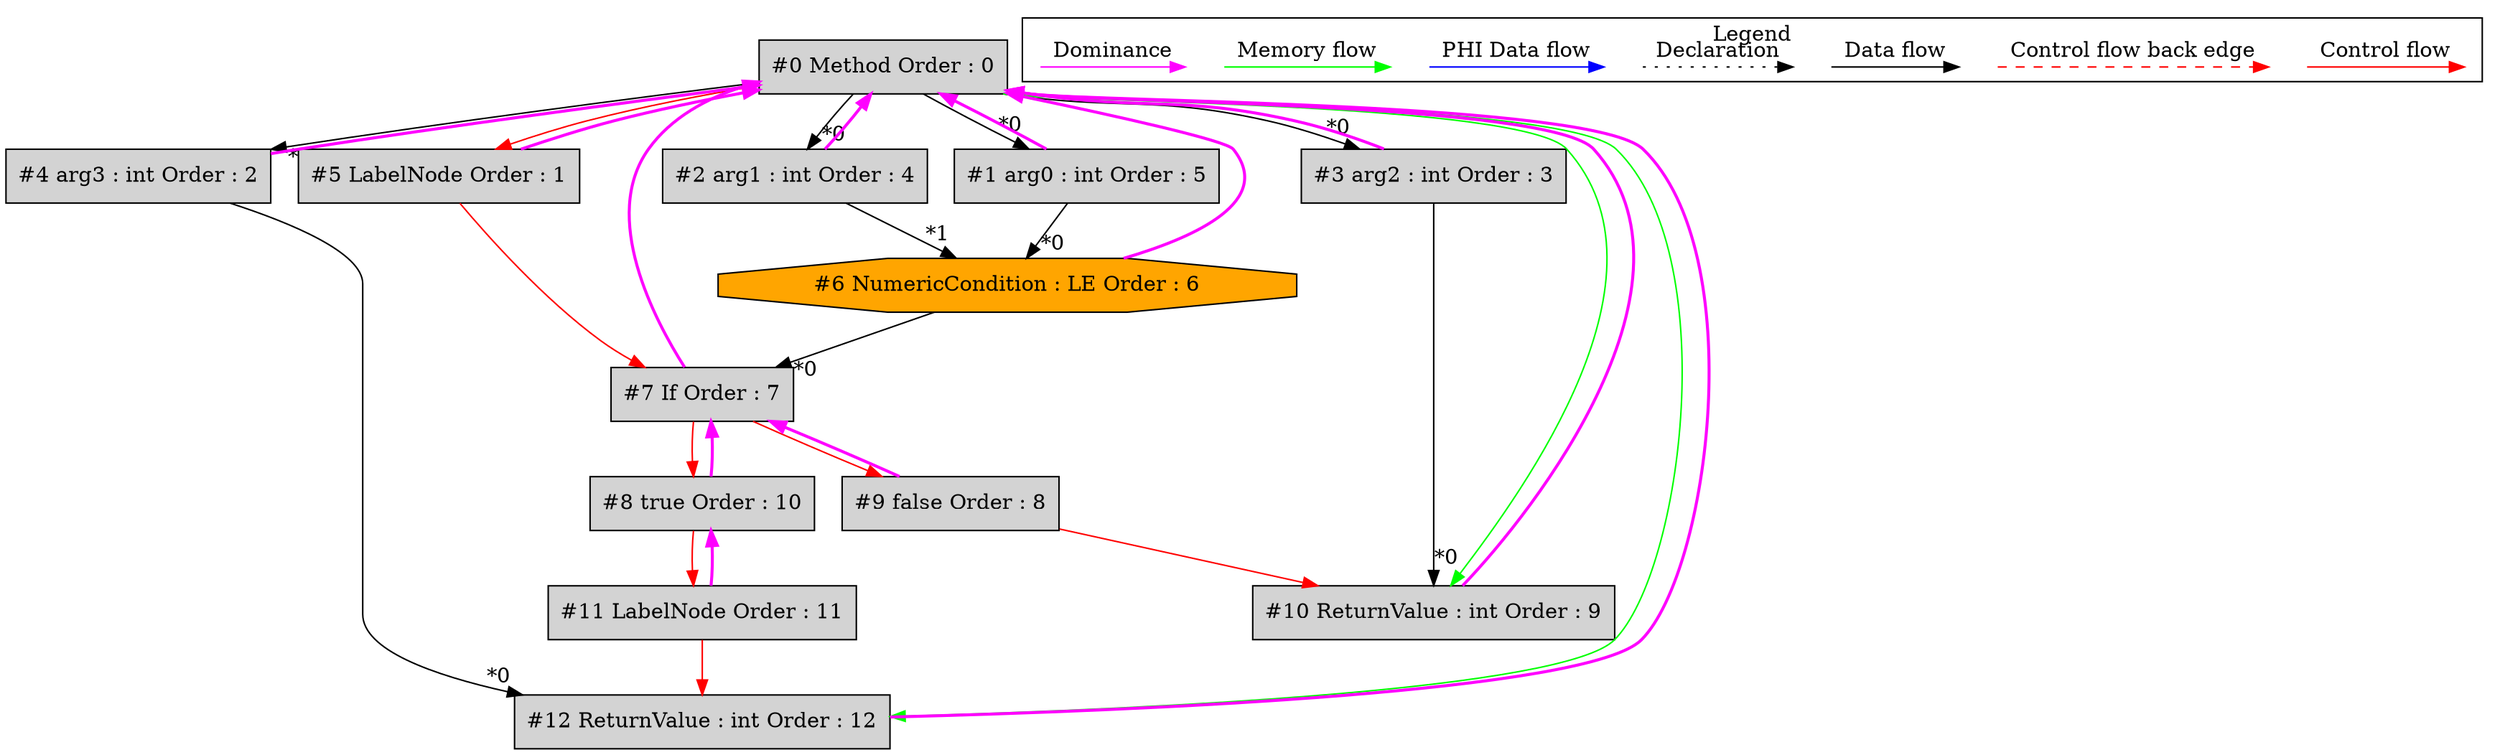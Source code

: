 digraph debugoutput {
 ordering="in";
 node0[label="#0 Method Order : 0",shape=box, fillcolor=lightgrey, style=filled];
 node1[label="#1 arg0 : int Order : 5",shape=box, fillcolor=lightgrey, style=filled];
 node1 -> node0[dir="forward" color="fuchsia" penwidth="2"];
 node0 -> node1[headlabel="*0", labeldistance=2];
 node2[label="#2 arg1 : int Order : 4",shape=box, fillcolor=lightgrey, style=filled];
 node2 -> node0[dir="forward" color="fuchsia" penwidth="2"];
 node0 -> node2[headlabel="*0", labeldistance=2];
 node3[label="#3 arg2 : int Order : 3",shape=box, fillcolor=lightgrey, style=filled];
 node3 -> node0[dir="forward" color="fuchsia" penwidth="2"];
 node0 -> node3[headlabel="*0", labeldistance=2];
 node4[label="#4 arg3 : int Order : 2",shape=box, fillcolor=lightgrey, style=filled];
 node4 -> node0[dir="forward" color="fuchsia" penwidth="2"];
 node0 -> node4[headlabel="*0", labeldistance=2];
 node5[label="#5 LabelNode Order : 1",shape=box, fillcolor=lightgrey, style=filled];
 node5 -> node0[dir="forward" color="fuchsia" penwidth="2"];
 node0 -> node5[labeldistance=2, color=red, fontcolor=red];
 node6[label="#6 NumericCondition : LE Order : 6",shape=octagon, fillcolor=orange, style=filled];
 node6 -> node0[dir="forward" color="fuchsia" penwidth="2"];
 node1 -> node6[headlabel="*0", labeldistance=2];
 node2 -> node6[headlabel="*1", labeldistance=2];
 node7[label="#7 If Order : 7",shape=box, fillcolor=lightgrey, style=filled];
 node7 -> node0[dir="forward" color="fuchsia" penwidth="2"];
 node6 -> node7[headlabel="*0", labeldistance=2];
 node5 -> node7[labeldistance=2, color=red, fontcolor=red];
 node8[label="#8 true Order : 10",shape=box, fillcolor=lightgrey, style=filled];
 node8 -> node7[dir="forward" color="fuchsia" penwidth="2"];
 node7 -> node8[labeldistance=2, color=red, fontcolor=red];
 node9[label="#9 false Order : 8",shape=box, fillcolor=lightgrey, style=filled];
 node9 -> node7[dir="forward" color="fuchsia" penwidth="2"];
 node7 -> node9[labeldistance=2, color=red, fontcolor=red];
 node10[label="#10 ReturnValue : int Order : 9",shape=box, fillcolor=lightgrey, style=filled];
 node10 -> node0[dir="forward" color="fuchsia" penwidth="2"];
 node3 -> node10[headlabel="*0", labeldistance=2];
 node9 -> node10[labeldistance=2, color=red, fontcolor=red];
 node0 -> node10[labeldistance=2, color=green, constraint=false];
 node11[label="#11 LabelNode Order : 11",shape=box, fillcolor=lightgrey, style=filled];
 node11 -> node8[dir="forward" color="fuchsia" penwidth="2"];
 node8 -> node11[labeldistance=2, color=red, fontcolor=red];
 node12[label="#12 ReturnValue : int Order : 12",shape=box, fillcolor=lightgrey, style=filled];
 node12 -> node0[dir="forward" color="fuchsia" penwidth="2"];
 node4 -> node12[headlabel="*0", labeldistance=2];
 node11 -> node12[labeldistance=2, color=red, fontcolor=red];
 node0 -> node12[labeldistance=2, color=green, constraint=false];
 subgraph cluster_000 {
  label = "Legend";
  node [shape=point]
  {
   rank=same;
   c0 [style = invis];
   c1 [style = invis];
   c2 [style = invis];
   c3 [style = invis];
   d0 [style = invis];
   d1 [style = invis];
   d2 [style = invis];
   d3 [style = invis];
   d4 [style = invis];
   d5 [style = invis];
   d6 [style = invis];
   d7 [style = invis];
   d8 [style = invis];
   d9 [style = invis];
  }
  c0 -> c1 [label="Control flow", style=solid, color=red]
  c2 -> c3 [label="Control flow back edge", style=dashed, color=red]
  d0 -> d1 [label="Data flow"]
  d2 -> d3 [label="Declaration", style=dotted]
  d4 -> d5 [label="PHI Data flow", color=blue]
  d6 -> d7 [label="Memory flow", color=green]
  d8 -> d9 [label="Dominance", color=fuchsia, style=solid]
 }

}
